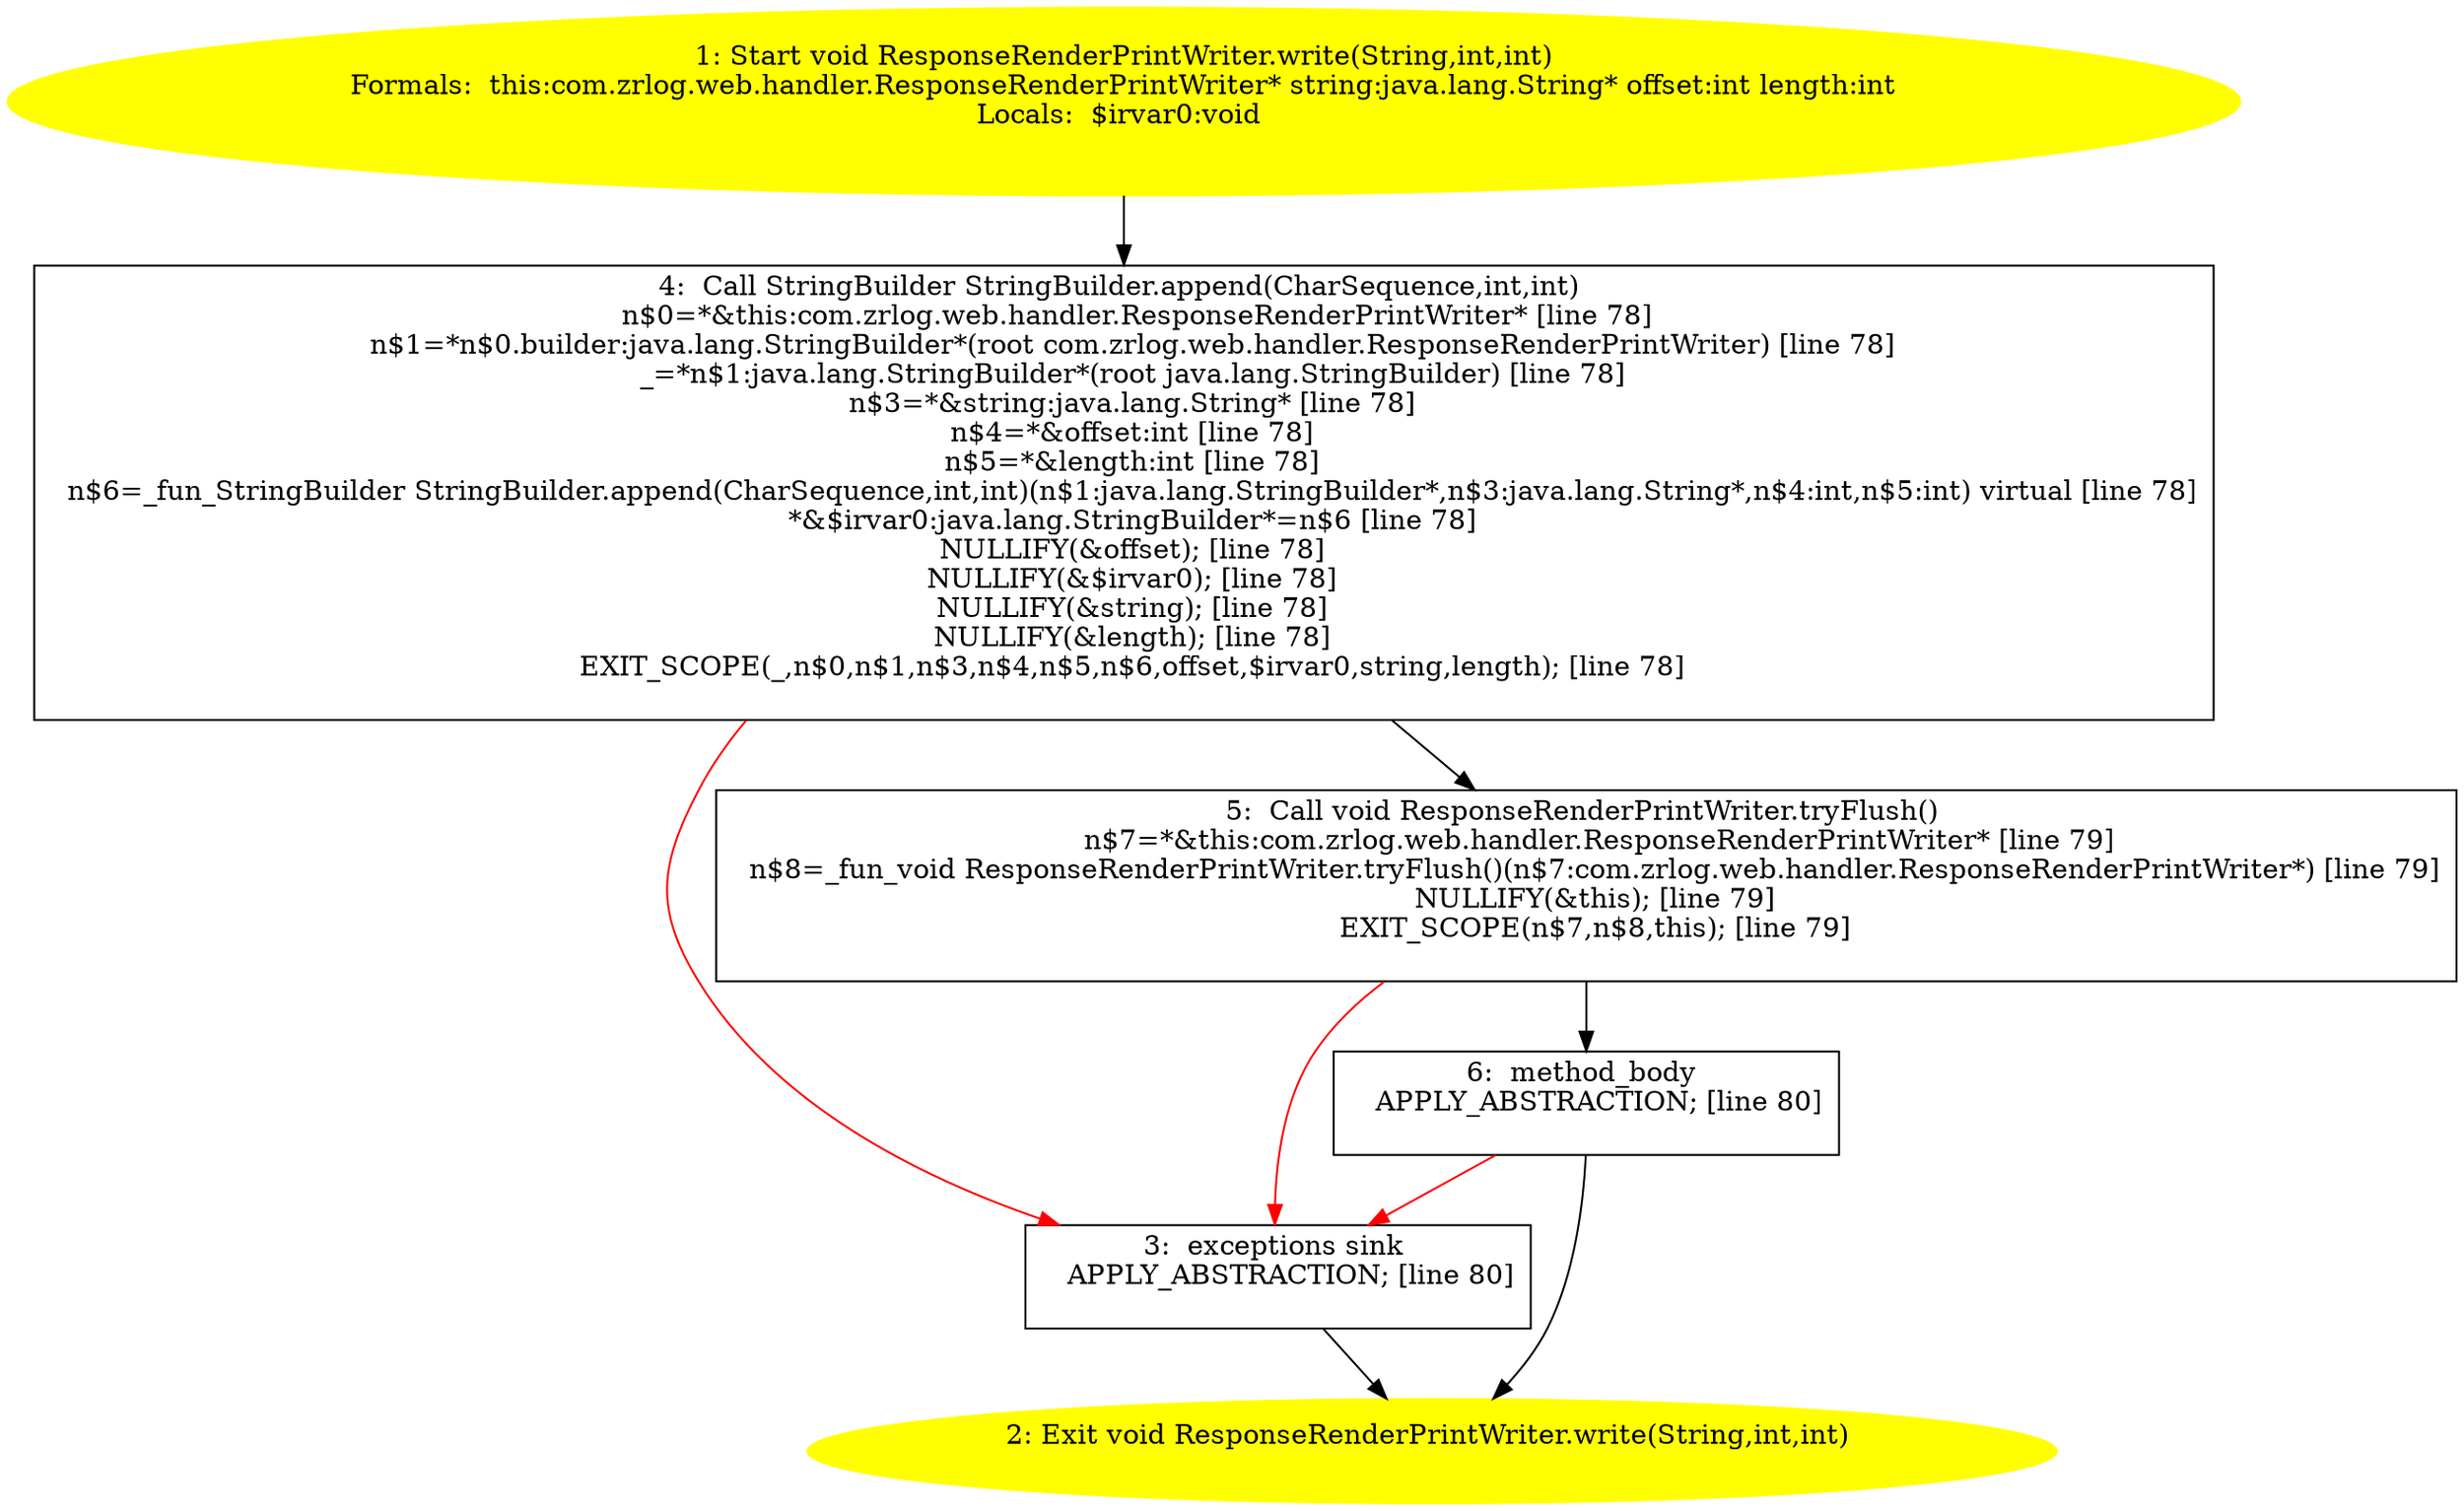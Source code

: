 /* @generated */
digraph cfg {
"com.zrlog.web.handler.ResponseRenderPrintWriter.write(java.lang.String,int,int):void.f82485c9b7712b7ce2d3f69e2b3f6ce3_1" [label="1: Start void ResponseRenderPrintWriter.write(String,int,int)\nFormals:  this:com.zrlog.web.handler.ResponseRenderPrintWriter* string:java.lang.String* offset:int length:int\nLocals:  $irvar0:void \n  " color=yellow style=filled]
	

	 "com.zrlog.web.handler.ResponseRenderPrintWriter.write(java.lang.String,int,int):void.f82485c9b7712b7ce2d3f69e2b3f6ce3_1" -> "com.zrlog.web.handler.ResponseRenderPrintWriter.write(java.lang.String,int,int):void.f82485c9b7712b7ce2d3f69e2b3f6ce3_4" ;
"com.zrlog.web.handler.ResponseRenderPrintWriter.write(java.lang.String,int,int):void.f82485c9b7712b7ce2d3f69e2b3f6ce3_2" [label="2: Exit void ResponseRenderPrintWriter.write(String,int,int) \n  " color=yellow style=filled]
	

"com.zrlog.web.handler.ResponseRenderPrintWriter.write(java.lang.String,int,int):void.f82485c9b7712b7ce2d3f69e2b3f6ce3_3" [label="3:  exceptions sink \n   APPLY_ABSTRACTION; [line 80]\n " shape="box"]
	

	 "com.zrlog.web.handler.ResponseRenderPrintWriter.write(java.lang.String,int,int):void.f82485c9b7712b7ce2d3f69e2b3f6ce3_3" -> "com.zrlog.web.handler.ResponseRenderPrintWriter.write(java.lang.String,int,int):void.f82485c9b7712b7ce2d3f69e2b3f6ce3_2" ;
"com.zrlog.web.handler.ResponseRenderPrintWriter.write(java.lang.String,int,int):void.f82485c9b7712b7ce2d3f69e2b3f6ce3_4" [label="4:  Call StringBuilder StringBuilder.append(CharSequence,int,int) \n   n$0=*&this:com.zrlog.web.handler.ResponseRenderPrintWriter* [line 78]\n  n$1=*n$0.builder:java.lang.StringBuilder*(root com.zrlog.web.handler.ResponseRenderPrintWriter) [line 78]\n  _=*n$1:java.lang.StringBuilder*(root java.lang.StringBuilder) [line 78]\n  n$3=*&string:java.lang.String* [line 78]\n  n$4=*&offset:int [line 78]\n  n$5=*&length:int [line 78]\n  n$6=_fun_StringBuilder StringBuilder.append(CharSequence,int,int)(n$1:java.lang.StringBuilder*,n$3:java.lang.String*,n$4:int,n$5:int) virtual [line 78]\n  *&$irvar0:java.lang.StringBuilder*=n$6 [line 78]\n  NULLIFY(&offset); [line 78]\n  NULLIFY(&$irvar0); [line 78]\n  NULLIFY(&string); [line 78]\n  NULLIFY(&length); [line 78]\n  EXIT_SCOPE(_,n$0,n$1,n$3,n$4,n$5,n$6,offset,$irvar0,string,length); [line 78]\n " shape="box"]
	

	 "com.zrlog.web.handler.ResponseRenderPrintWriter.write(java.lang.String,int,int):void.f82485c9b7712b7ce2d3f69e2b3f6ce3_4" -> "com.zrlog.web.handler.ResponseRenderPrintWriter.write(java.lang.String,int,int):void.f82485c9b7712b7ce2d3f69e2b3f6ce3_5" ;
	 "com.zrlog.web.handler.ResponseRenderPrintWriter.write(java.lang.String,int,int):void.f82485c9b7712b7ce2d3f69e2b3f6ce3_4" -> "com.zrlog.web.handler.ResponseRenderPrintWriter.write(java.lang.String,int,int):void.f82485c9b7712b7ce2d3f69e2b3f6ce3_3" [color="red" ];
"com.zrlog.web.handler.ResponseRenderPrintWriter.write(java.lang.String,int,int):void.f82485c9b7712b7ce2d3f69e2b3f6ce3_5" [label="5:  Call void ResponseRenderPrintWriter.tryFlush() \n   n$7=*&this:com.zrlog.web.handler.ResponseRenderPrintWriter* [line 79]\n  n$8=_fun_void ResponseRenderPrintWriter.tryFlush()(n$7:com.zrlog.web.handler.ResponseRenderPrintWriter*) [line 79]\n  NULLIFY(&this); [line 79]\n  EXIT_SCOPE(n$7,n$8,this); [line 79]\n " shape="box"]
	

	 "com.zrlog.web.handler.ResponseRenderPrintWriter.write(java.lang.String,int,int):void.f82485c9b7712b7ce2d3f69e2b3f6ce3_5" -> "com.zrlog.web.handler.ResponseRenderPrintWriter.write(java.lang.String,int,int):void.f82485c9b7712b7ce2d3f69e2b3f6ce3_6" ;
	 "com.zrlog.web.handler.ResponseRenderPrintWriter.write(java.lang.String,int,int):void.f82485c9b7712b7ce2d3f69e2b3f6ce3_5" -> "com.zrlog.web.handler.ResponseRenderPrintWriter.write(java.lang.String,int,int):void.f82485c9b7712b7ce2d3f69e2b3f6ce3_3" [color="red" ];
"com.zrlog.web.handler.ResponseRenderPrintWriter.write(java.lang.String,int,int):void.f82485c9b7712b7ce2d3f69e2b3f6ce3_6" [label="6:  method_body \n   APPLY_ABSTRACTION; [line 80]\n " shape="box"]
	

	 "com.zrlog.web.handler.ResponseRenderPrintWriter.write(java.lang.String,int,int):void.f82485c9b7712b7ce2d3f69e2b3f6ce3_6" -> "com.zrlog.web.handler.ResponseRenderPrintWriter.write(java.lang.String,int,int):void.f82485c9b7712b7ce2d3f69e2b3f6ce3_2" ;
	 "com.zrlog.web.handler.ResponseRenderPrintWriter.write(java.lang.String,int,int):void.f82485c9b7712b7ce2d3f69e2b3f6ce3_6" -> "com.zrlog.web.handler.ResponseRenderPrintWriter.write(java.lang.String,int,int):void.f82485c9b7712b7ce2d3f69e2b3f6ce3_3" [color="red" ];
}

